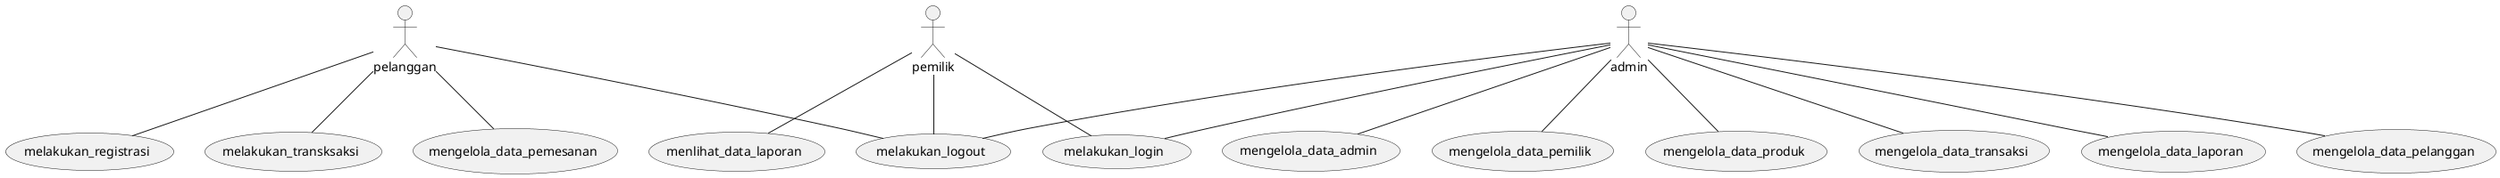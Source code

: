 @startuml

actor admin
actor pelanggan 
actor pemilik
usecase melakukan_login 
usecase melakukan_logout 
usecase mengelola_data_admin
usecase mengelola_data_pemilik
usecase mengelola_data_produk
usecase mengelola_data_transaksi
usecase mengelola_data_laporan
usecase menlihat_data_laporan
usecase mengelola_data_pelanggan
usecase melakukan_registrasi
usecase melakukan_transksaksi
usecase mengelola_data_pemesanan

admin -- melakukan_login
admin -- mengelola_data_admin
admin -- mengelola_data_pemilik
admin -- mengelola_data_produk
admin -- mengelola_data_transaksi
admin -- mengelola_data_laporan
admin -- mengelola_data_pelanggan
admin -- melakukan_logout

pemilik -- melakukan_login
pemilik -- menlihat_data_laporan
pemilik -- melakukan_logout

pelanggan -- melakukan_registrasi
pelanggan -- melakukan_transksaksi
pelanggan -- mengelola_data_pemesanan
pelanggan -- melakukan_logout

@enduml